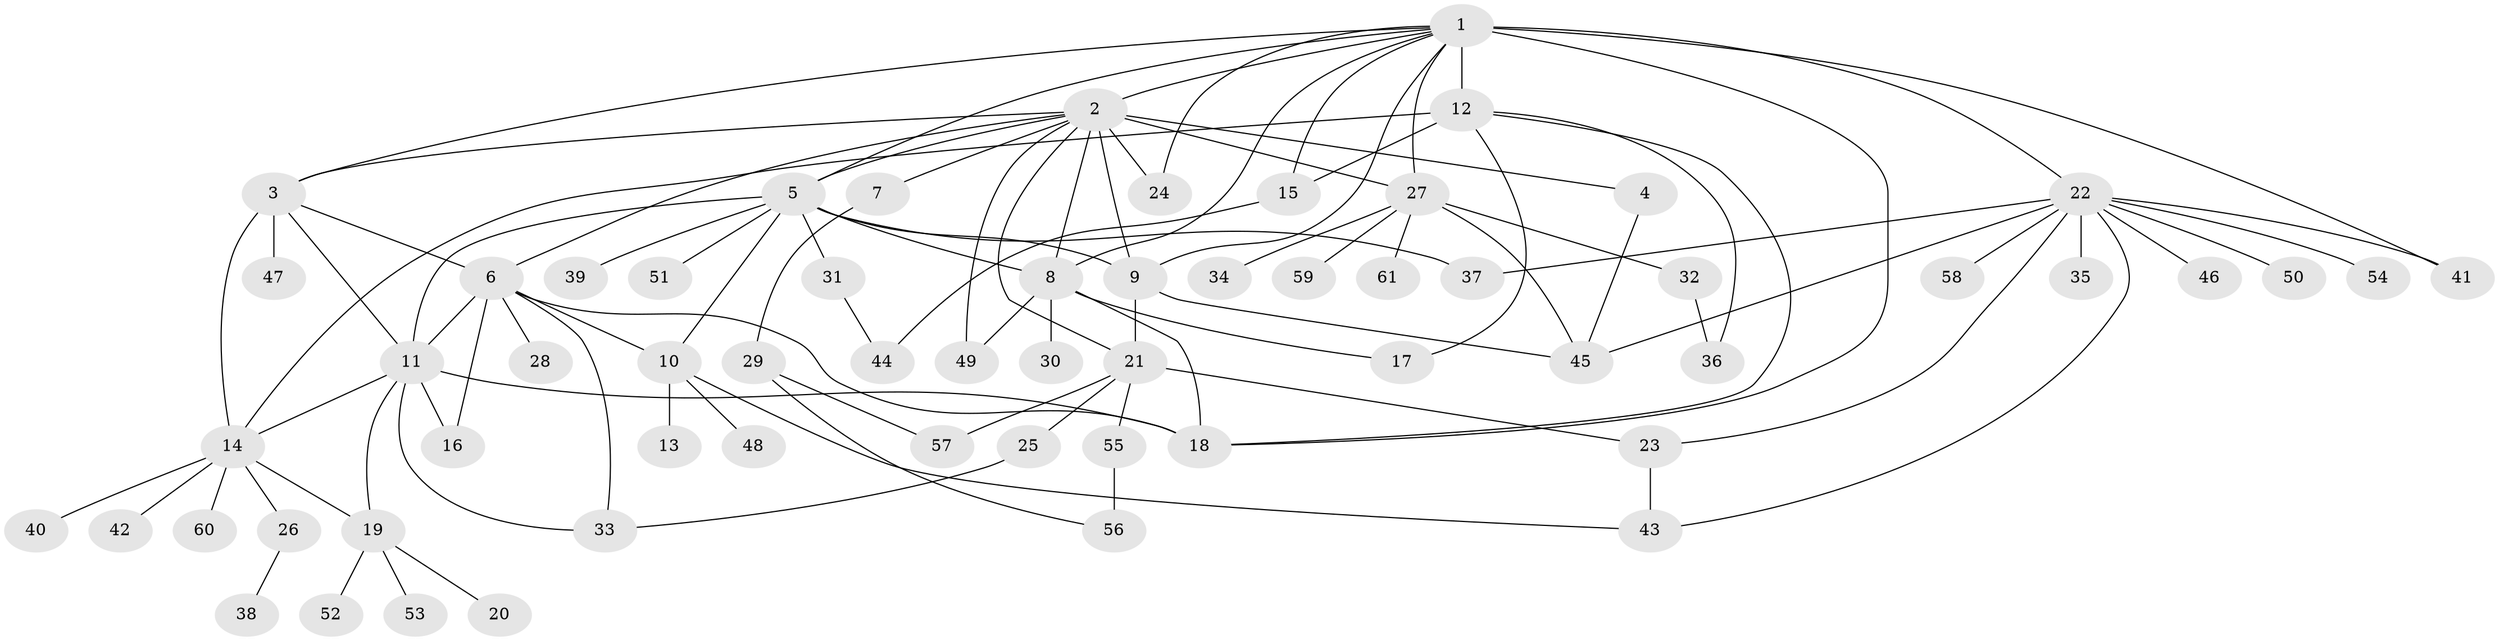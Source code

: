 // original degree distribution, {24: 0.008264462809917356, 20: 0.008264462809917356, 7: 0.03305785123966942, 3: 0.09917355371900827, 11: 0.01652892561983471, 1: 0.5289256198347108, 5: 0.01652892561983471, 13: 0.008264462809917356, 2: 0.19834710743801653, 9: 0.008264462809917356, 4: 0.049586776859504134, 6: 0.008264462809917356, 12: 0.008264462809917356, 8: 0.008264462809917356}
// Generated by graph-tools (version 1.1) at 2025/35/03/09/25 02:35:25]
// undirected, 61 vertices, 98 edges
graph export_dot {
graph [start="1"]
  node [color=gray90,style=filled];
  1;
  2;
  3;
  4;
  5;
  6;
  7;
  8;
  9;
  10;
  11;
  12;
  13;
  14;
  15;
  16;
  17;
  18;
  19;
  20;
  21;
  22;
  23;
  24;
  25;
  26;
  27;
  28;
  29;
  30;
  31;
  32;
  33;
  34;
  35;
  36;
  37;
  38;
  39;
  40;
  41;
  42;
  43;
  44;
  45;
  46;
  47;
  48;
  49;
  50;
  51;
  52;
  53;
  54;
  55;
  56;
  57;
  58;
  59;
  60;
  61;
  1 -- 2 [weight=1.0];
  1 -- 3 [weight=1.0];
  1 -- 5 [weight=1.0];
  1 -- 8 [weight=2.0];
  1 -- 9 [weight=1.0];
  1 -- 12 [weight=10.0];
  1 -- 15 [weight=1.0];
  1 -- 18 [weight=1.0];
  1 -- 22 [weight=1.0];
  1 -- 24 [weight=1.0];
  1 -- 27 [weight=1.0];
  1 -- 41 [weight=1.0];
  2 -- 3 [weight=1.0];
  2 -- 4 [weight=1.0];
  2 -- 5 [weight=1.0];
  2 -- 6 [weight=1.0];
  2 -- 7 [weight=1.0];
  2 -- 8 [weight=1.0];
  2 -- 9 [weight=7.0];
  2 -- 21 [weight=1.0];
  2 -- 24 [weight=1.0];
  2 -- 27 [weight=1.0];
  2 -- 49 [weight=1.0];
  3 -- 6 [weight=1.0];
  3 -- 11 [weight=1.0];
  3 -- 14 [weight=1.0];
  3 -- 47 [weight=1.0];
  4 -- 45 [weight=1.0];
  5 -- 8 [weight=1.0];
  5 -- 9 [weight=1.0];
  5 -- 10 [weight=1.0];
  5 -- 11 [weight=1.0];
  5 -- 31 [weight=1.0];
  5 -- 37 [weight=1.0];
  5 -- 39 [weight=1.0];
  5 -- 51 [weight=1.0];
  6 -- 10 [weight=1.0];
  6 -- 11 [weight=1.0];
  6 -- 16 [weight=1.0];
  6 -- 18 [weight=1.0];
  6 -- 28 [weight=1.0];
  6 -- 33 [weight=1.0];
  7 -- 29 [weight=1.0];
  8 -- 17 [weight=1.0];
  8 -- 18 [weight=1.0];
  8 -- 30 [weight=3.0];
  8 -- 49 [weight=1.0];
  9 -- 21 [weight=1.0];
  9 -- 45 [weight=1.0];
  10 -- 13 [weight=1.0];
  10 -- 43 [weight=1.0];
  10 -- 48 [weight=1.0];
  11 -- 14 [weight=1.0];
  11 -- 16 [weight=5.0];
  11 -- 18 [weight=1.0];
  11 -- 19 [weight=1.0];
  11 -- 33 [weight=1.0];
  12 -- 14 [weight=1.0];
  12 -- 15 [weight=1.0];
  12 -- 17 [weight=1.0];
  12 -- 18 [weight=1.0];
  12 -- 36 [weight=1.0];
  14 -- 19 [weight=1.0];
  14 -- 26 [weight=1.0];
  14 -- 40 [weight=1.0];
  14 -- 42 [weight=1.0];
  14 -- 60 [weight=1.0];
  15 -- 44 [weight=1.0];
  19 -- 20 [weight=1.0];
  19 -- 52 [weight=1.0];
  19 -- 53 [weight=1.0];
  21 -- 23 [weight=1.0];
  21 -- 25 [weight=1.0];
  21 -- 55 [weight=1.0];
  21 -- 57 [weight=1.0];
  22 -- 23 [weight=1.0];
  22 -- 35 [weight=1.0];
  22 -- 37 [weight=1.0];
  22 -- 41 [weight=1.0];
  22 -- 43 [weight=1.0];
  22 -- 45 [weight=1.0];
  22 -- 46 [weight=1.0];
  22 -- 50 [weight=1.0];
  22 -- 54 [weight=1.0];
  22 -- 58 [weight=1.0];
  23 -- 43 [weight=2.0];
  25 -- 33 [weight=1.0];
  26 -- 38 [weight=1.0];
  27 -- 32 [weight=1.0];
  27 -- 34 [weight=1.0];
  27 -- 45 [weight=1.0];
  27 -- 59 [weight=1.0];
  27 -- 61 [weight=1.0];
  29 -- 56 [weight=1.0];
  29 -- 57 [weight=1.0];
  31 -- 44 [weight=1.0];
  32 -- 36 [weight=1.0];
  55 -- 56 [weight=2.0];
}
